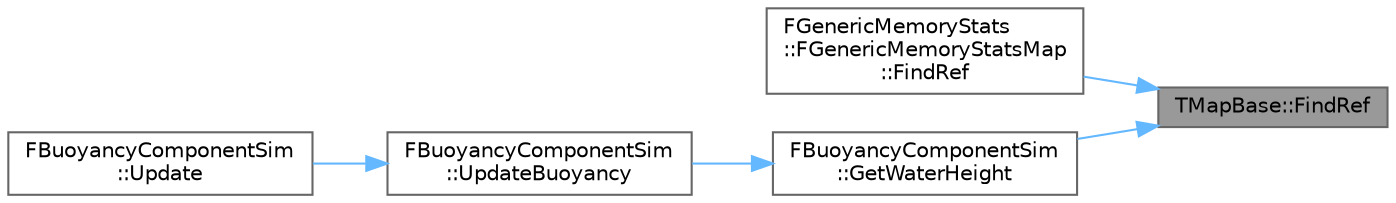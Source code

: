 digraph "TMapBase::FindRef"
{
 // INTERACTIVE_SVG=YES
 // LATEX_PDF_SIZE
  bgcolor="transparent";
  edge [fontname=Helvetica,fontsize=10,labelfontname=Helvetica,labelfontsize=10];
  node [fontname=Helvetica,fontsize=10,shape=box,height=0.2,width=0.4];
  rankdir="RL";
  Node1 [id="Node000001",label="TMapBase::FindRef",height=0.2,width=0.4,color="gray40", fillcolor="grey60", style="filled", fontcolor="black",tooltip="Find the value associated with a specified key."];
  Node1 -> Node2 [id="edge1_Node000001_Node000002",dir="back",color="steelblue1",style="solid",tooltip=" "];
  Node2 [id="Node000002",label="FGenericMemoryStats\l::FGenericMemoryStatsMap\l::FindRef",height=0.2,width=0.4,color="grey40", fillcolor="white", style="filled",URL="$dd/d30/classFGenericMemoryStats_1_1FGenericMemoryStatsMap.html#a035eea309160fc0551b3910d247fbd5a",tooltip=" "];
  Node1 -> Node3 [id="edge2_Node000001_Node000003",dir="back",color="steelblue1",style="solid",tooltip=" "];
  Node3 [id="Node000003",label="FBuoyancyComponentSim\l::GetWaterHeight",height=0.2,width=0.4,color="grey40", fillcolor="white", style="filled",URL="$d3/d86/classFBuoyancyComponentSim.html#ad7e446c05b0295bdfc5d1cdd8e8981f4",tooltip=" "];
  Node3 -> Node4 [id="edge3_Node000003_Node000004",dir="back",color="steelblue1",style="solid",tooltip=" "];
  Node4 [id="Node000004",label="FBuoyancyComponentSim\l::UpdateBuoyancy",height=0.2,width=0.4,color="grey40", fillcolor="white", style="filled",URL="$d3/d86/classFBuoyancyComponentSim.html#aae88b7c2bcfd1b212be1483ed1a98a3b",tooltip=" "];
  Node4 -> Node5 [id="edge4_Node000004_Node000005",dir="back",color="steelblue1",style="solid",tooltip=" "];
  Node5 [id="Node000005",label="FBuoyancyComponentSim\l::Update",height=0.2,width=0.4,color="grey40", fillcolor="white", style="filled",URL="$d3/d86/classFBuoyancyComponentSim.html#a1aff1e17c06b8921ae11c5ce0a371952",tooltip=" "];
}
